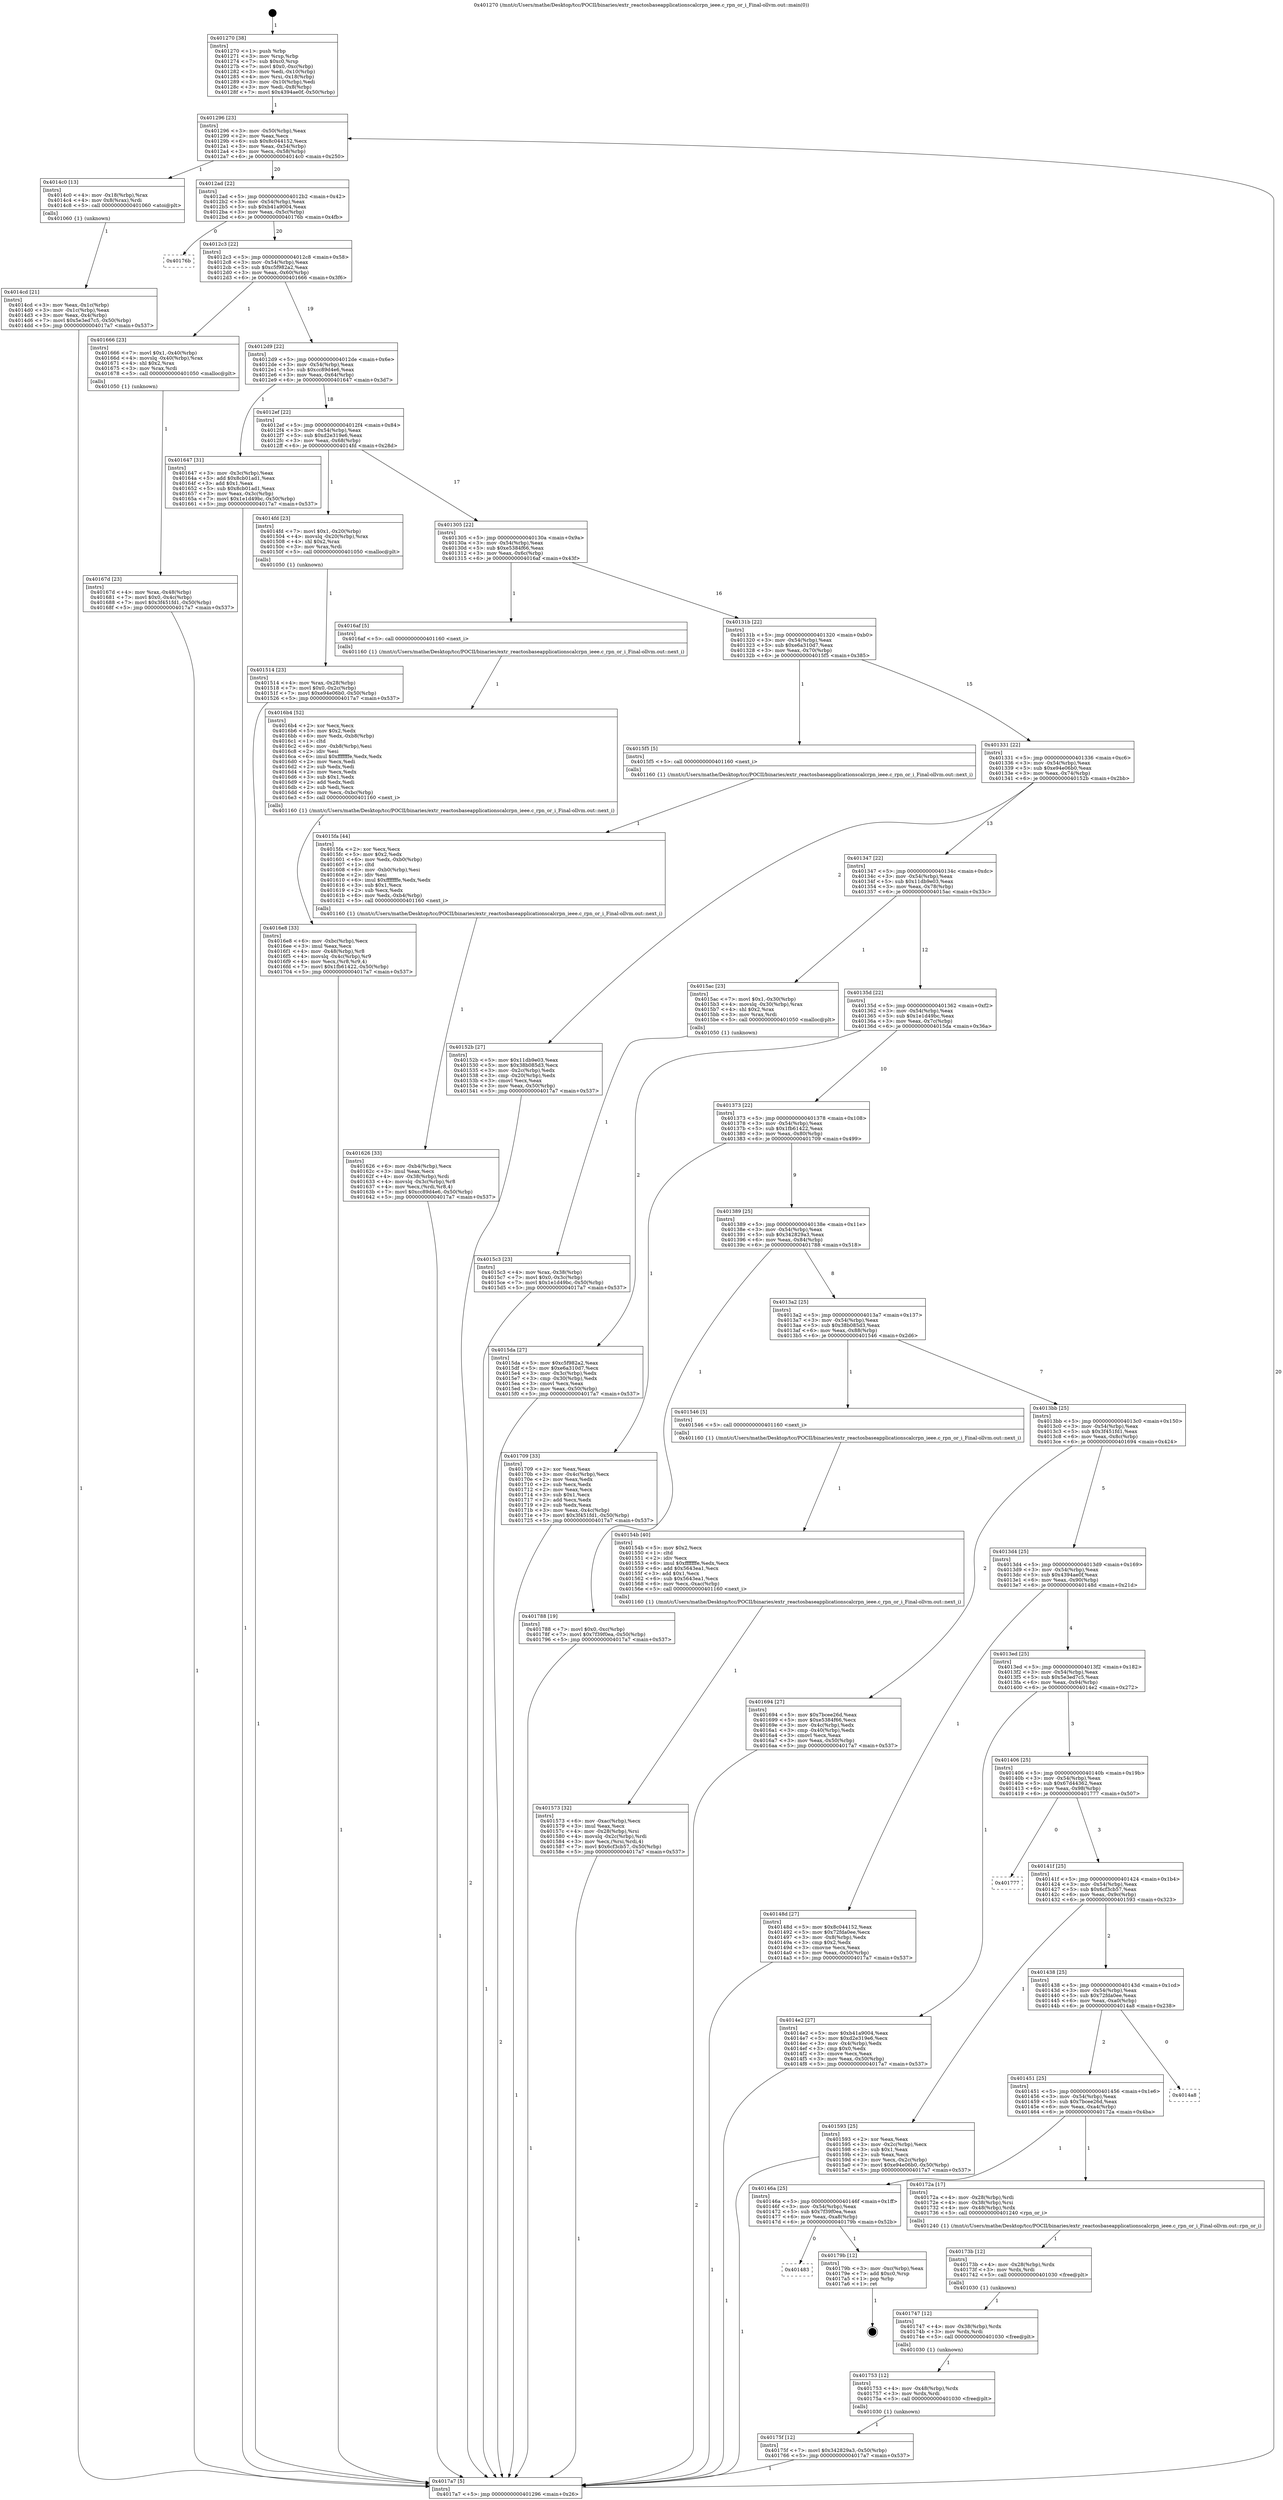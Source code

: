 digraph "0x401270" {
  label = "0x401270 (/mnt/c/Users/mathe/Desktop/tcc/POCII/binaries/extr_reactosbaseapplicationscalcrpn_ieee.c_rpn_or_i_Final-ollvm.out::main(0))"
  labelloc = "t"
  node[shape=record]

  Entry [label="",width=0.3,height=0.3,shape=circle,fillcolor=black,style=filled]
  "0x401296" [label="{
     0x401296 [23]\l
     | [instrs]\l
     &nbsp;&nbsp;0x401296 \<+3\>: mov -0x50(%rbp),%eax\l
     &nbsp;&nbsp;0x401299 \<+2\>: mov %eax,%ecx\l
     &nbsp;&nbsp;0x40129b \<+6\>: sub $0x8c044152,%ecx\l
     &nbsp;&nbsp;0x4012a1 \<+3\>: mov %eax,-0x54(%rbp)\l
     &nbsp;&nbsp;0x4012a4 \<+3\>: mov %ecx,-0x58(%rbp)\l
     &nbsp;&nbsp;0x4012a7 \<+6\>: je 00000000004014c0 \<main+0x250\>\l
  }"]
  "0x4014c0" [label="{
     0x4014c0 [13]\l
     | [instrs]\l
     &nbsp;&nbsp;0x4014c0 \<+4\>: mov -0x18(%rbp),%rax\l
     &nbsp;&nbsp;0x4014c4 \<+4\>: mov 0x8(%rax),%rdi\l
     &nbsp;&nbsp;0x4014c8 \<+5\>: call 0000000000401060 \<atoi@plt\>\l
     | [calls]\l
     &nbsp;&nbsp;0x401060 \{1\} (unknown)\l
  }"]
  "0x4012ad" [label="{
     0x4012ad [22]\l
     | [instrs]\l
     &nbsp;&nbsp;0x4012ad \<+5\>: jmp 00000000004012b2 \<main+0x42\>\l
     &nbsp;&nbsp;0x4012b2 \<+3\>: mov -0x54(%rbp),%eax\l
     &nbsp;&nbsp;0x4012b5 \<+5\>: sub $0xb41a9004,%eax\l
     &nbsp;&nbsp;0x4012ba \<+3\>: mov %eax,-0x5c(%rbp)\l
     &nbsp;&nbsp;0x4012bd \<+6\>: je 000000000040176b \<main+0x4fb\>\l
  }"]
  Exit [label="",width=0.3,height=0.3,shape=circle,fillcolor=black,style=filled,peripheries=2]
  "0x40176b" [label="{
     0x40176b\l
  }", style=dashed]
  "0x4012c3" [label="{
     0x4012c3 [22]\l
     | [instrs]\l
     &nbsp;&nbsp;0x4012c3 \<+5\>: jmp 00000000004012c8 \<main+0x58\>\l
     &nbsp;&nbsp;0x4012c8 \<+3\>: mov -0x54(%rbp),%eax\l
     &nbsp;&nbsp;0x4012cb \<+5\>: sub $0xc5f982a2,%eax\l
     &nbsp;&nbsp;0x4012d0 \<+3\>: mov %eax,-0x60(%rbp)\l
     &nbsp;&nbsp;0x4012d3 \<+6\>: je 0000000000401666 \<main+0x3f6\>\l
  }"]
  "0x401483" [label="{
     0x401483\l
  }", style=dashed]
  "0x401666" [label="{
     0x401666 [23]\l
     | [instrs]\l
     &nbsp;&nbsp;0x401666 \<+7\>: movl $0x1,-0x40(%rbp)\l
     &nbsp;&nbsp;0x40166d \<+4\>: movslq -0x40(%rbp),%rax\l
     &nbsp;&nbsp;0x401671 \<+4\>: shl $0x2,%rax\l
     &nbsp;&nbsp;0x401675 \<+3\>: mov %rax,%rdi\l
     &nbsp;&nbsp;0x401678 \<+5\>: call 0000000000401050 \<malloc@plt\>\l
     | [calls]\l
     &nbsp;&nbsp;0x401050 \{1\} (unknown)\l
  }"]
  "0x4012d9" [label="{
     0x4012d9 [22]\l
     | [instrs]\l
     &nbsp;&nbsp;0x4012d9 \<+5\>: jmp 00000000004012de \<main+0x6e\>\l
     &nbsp;&nbsp;0x4012de \<+3\>: mov -0x54(%rbp),%eax\l
     &nbsp;&nbsp;0x4012e1 \<+5\>: sub $0xcc89d4e6,%eax\l
     &nbsp;&nbsp;0x4012e6 \<+3\>: mov %eax,-0x64(%rbp)\l
     &nbsp;&nbsp;0x4012e9 \<+6\>: je 0000000000401647 \<main+0x3d7\>\l
  }"]
  "0x40179b" [label="{
     0x40179b [12]\l
     | [instrs]\l
     &nbsp;&nbsp;0x40179b \<+3\>: mov -0xc(%rbp),%eax\l
     &nbsp;&nbsp;0x40179e \<+7\>: add $0xc0,%rsp\l
     &nbsp;&nbsp;0x4017a5 \<+1\>: pop %rbp\l
     &nbsp;&nbsp;0x4017a6 \<+1\>: ret\l
  }"]
  "0x401647" [label="{
     0x401647 [31]\l
     | [instrs]\l
     &nbsp;&nbsp;0x401647 \<+3\>: mov -0x3c(%rbp),%eax\l
     &nbsp;&nbsp;0x40164a \<+5\>: add $0x8cb01ad1,%eax\l
     &nbsp;&nbsp;0x40164f \<+3\>: add $0x1,%eax\l
     &nbsp;&nbsp;0x401652 \<+5\>: sub $0x8cb01ad1,%eax\l
     &nbsp;&nbsp;0x401657 \<+3\>: mov %eax,-0x3c(%rbp)\l
     &nbsp;&nbsp;0x40165a \<+7\>: movl $0x1e1d49bc,-0x50(%rbp)\l
     &nbsp;&nbsp;0x401661 \<+5\>: jmp 00000000004017a7 \<main+0x537\>\l
  }"]
  "0x4012ef" [label="{
     0x4012ef [22]\l
     | [instrs]\l
     &nbsp;&nbsp;0x4012ef \<+5\>: jmp 00000000004012f4 \<main+0x84\>\l
     &nbsp;&nbsp;0x4012f4 \<+3\>: mov -0x54(%rbp),%eax\l
     &nbsp;&nbsp;0x4012f7 \<+5\>: sub $0xd2e319e6,%eax\l
     &nbsp;&nbsp;0x4012fc \<+3\>: mov %eax,-0x68(%rbp)\l
     &nbsp;&nbsp;0x4012ff \<+6\>: je 00000000004014fd \<main+0x28d\>\l
  }"]
  "0x40175f" [label="{
     0x40175f [12]\l
     | [instrs]\l
     &nbsp;&nbsp;0x40175f \<+7\>: movl $0x342829a3,-0x50(%rbp)\l
     &nbsp;&nbsp;0x401766 \<+5\>: jmp 00000000004017a7 \<main+0x537\>\l
  }"]
  "0x4014fd" [label="{
     0x4014fd [23]\l
     | [instrs]\l
     &nbsp;&nbsp;0x4014fd \<+7\>: movl $0x1,-0x20(%rbp)\l
     &nbsp;&nbsp;0x401504 \<+4\>: movslq -0x20(%rbp),%rax\l
     &nbsp;&nbsp;0x401508 \<+4\>: shl $0x2,%rax\l
     &nbsp;&nbsp;0x40150c \<+3\>: mov %rax,%rdi\l
     &nbsp;&nbsp;0x40150f \<+5\>: call 0000000000401050 \<malloc@plt\>\l
     | [calls]\l
     &nbsp;&nbsp;0x401050 \{1\} (unknown)\l
  }"]
  "0x401305" [label="{
     0x401305 [22]\l
     | [instrs]\l
     &nbsp;&nbsp;0x401305 \<+5\>: jmp 000000000040130a \<main+0x9a\>\l
     &nbsp;&nbsp;0x40130a \<+3\>: mov -0x54(%rbp),%eax\l
     &nbsp;&nbsp;0x40130d \<+5\>: sub $0xe5384f66,%eax\l
     &nbsp;&nbsp;0x401312 \<+3\>: mov %eax,-0x6c(%rbp)\l
     &nbsp;&nbsp;0x401315 \<+6\>: je 00000000004016af \<main+0x43f\>\l
  }"]
  "0x401753" [label="{
     0x401753 [12]\l
     | [instrs]\l
     &nbsp;&nbsp;0x401753 \<+4\>: mov -0x48(%rbp),%rdx\l
     &nbsp;&nbsp;0x401757 \<+3\>: mov %rdx,%rdi\l
     &nbsp;&nbsp;0x40175a \<+5\>: call 0000000000401030 \<free@plt\>\l
     | [calls]\l
     &nbsp;&nbsp;0x401030 \{1\} (unknown)\l
  }"]
  "0x4016af" [label="{
     0x4016af [5]\l
     | [instrs]\l
     &nbsp;&nbsp;0x4016af \<+5\>: call 0000000000401160 \<next_i\>\l
     | [calls]\l
     &nbsp;&nbsp;0x401160 \{1\} (/mnt/c/Users/mathe/Desktop/tcc/POCII/binaries/extr_reactosbaseapplicationscalcrpn_ieee.c_rpn_or_i_Final-ollvm.out::next_i)\l
  }"]
  "0x40131b" [label="{
     0x40131b [22]\l
     | [instrs]\l
     &nbsp;&nbsp;0x40131b \<+5\>: jmp 0000000000401320 \<main+0xb0\>\l
     &nbsp;&nbsp;0x401320 \<+3\>: mov -0x54(%rbp),%eax\l
     &nbsp;&nbsp;0x401323 \<+5\>: sub $0xe6a310d7,%eax\l
     &nbsp;&nbsp;0x401328 \<+3\>: mov %eax,-0x70(%rbp)\l
     &nbsp;&nbsp;0x40132b \<+6\>: je 00000000004015f5 \<main+0x385\>\l
  }"]
  "0x401747" [label="{
     0x401747 [12]\l
     | [instrs]\l
     &nbsp;&nbsp;0x401747 \<+4\>: mov -0x38(%rbp),%rdx\l
     &nbsp;&nbsp;0x40174b \<+3\>: mov %rdx,%rdi\l
     &nbsp;&nbsp;0x40174e \<+5\>: call 0000000000401030 \<free@plt\>\l
     | [calls]\l
     &nbsp;&nbsp;0x401030 \{1\} (unknown)\l
  }"]
  "0x4015f5" [label="{
     0x4015f5 [5]\l
     | [instrs]\l
     &nbsp;&nbsp;0x4015f5 \<+5\>: call 0000000000401160 \<next_i\>\l
     | [calls]\l
     &nbsp;&nbsp;0x401160 \{1\} (/mnt/c/Users/mathe/Desktop/tcc/POCII/binaries/extr_reactosbaseapplicationscalcrpn_ieee.c_rpn_or_i_Final-ollvm.out::next_i)\l
  }"]
  "0x401331" [label="{
     0x401331 [22]\l
     | [instrs]\l
     &nbsp;&nbsp;0x401331 \<+5\>: jmp 0000000000401336 \<main+0xc6\>\l
     &nbsp;&nbsp;0x401336 \<+3\>: mov -0x54(%rbp),%eax\l
     &nbsp;&nbsp;0x401339 \<+5\>: sub $0xe94e06b0,%eax\l
     &nbsp;&nbsp;0x40133e \<+3\>: mov %eax,-0x74(%rbp)\l
     &nbsp;&nbsp;0x401341 \<+6\>: je 000000000040152b \<main+0x2bb\>\l
  }"]
  "0x40173b" [label="{
     0x40173b [12]\l
     | [instrs]\l
     &nbsp;&nbsp;0x40173b \<+4\>: mov -0x28(%rbp),%rdx\l
     &nbsp;&nbsp;0x40173f \<+3\>: mov %rdx,%rdi\l
     &nbsp;&nbsp;0x401742 \<+5\>: call 0000000000401030 \<free@plt\>\l
     | [calls]\l
     &nbsp;&nbsp;0x401030 \{1\} (unknown)\l
  }"]
  "0x40152b" [label="{
     0x40152b [27]\l
     | [instrs]\l
     &nbsp;&nbsp;0x40152b \<+5\>: mov $0x11db9e03,%eax\l
     &nbsp;&nbsp;0x401530 \<+5\>: mov $0x38b085d3,%ecx\l
     &nbsp;&nbsp;0x401535 \<+3\>: mov -0x2c(%rbp),%edx\l
     &nbsp;&nbsp;0x401538 \<+3\>: cmp -0x20(%rbp),%edx\l
     &nbsp;&nbsp;0x40153b \<+3\>: cmovl %ecx,%eax\l
     &nbsp;&nbsp;0x40153e \<+3\>: mov %eax,-0x50(%rbp)\l
     &nbsp;&nbsp;0x401541 \<+5\>: jmp 00000000004017a7 \<main+0x537\>\l
  }"]
  "0x401347" [label="{
     0x401347 [22]\l
     | [instrs]\l
     &nbsp;&nbsp;0x401347 \<+5\>: jmp 000000000040134c \<main+0xdc\>\l
     &nbsp;&nbsp;0x40134c \<+3\>: mov -0x54(%rbp),%eax\l
     &nbsp;&nbsp;0x40134f \<+5\>: sub $0x11db9e03,%eax\l
     &nbsp;&nbsp;0x401354 \<+3\>: mov %eax,-0x78(%rbp)\l
     &nbsp;&nbsp;0x401357 \<+6\>: je 00000000004015ac \<main+0x33c\>\l
  }"]
  "0x40146a" [label="{
     0x40146a [25]\l
     | [instrs]\l
     &nbsp;&nbsp;0x40146a \<+5\>: jmp 000000000040146f \<main+0x1ff\>\l
     &nbsp;&nbsp;0x40146f \<+3\>: mov -0x54(%rbp),%eax\l
     &nbsp;&nbsp;0x401472 \<+5\>: sub $0x7f39f0ea,%eax\l
     &nbsp;&nbsp;0x401477 \<+6\>: mov %eax,-0xa8(%rbp)\l
     &nbsp;&nbsp;0x40147d \<+6\>: je 000000000040179b \<main+0x52b\>\l
  }"]
  "0x4015ac" [label="{
     0x4015ac [23]\l
     | [instrs]\l
     &nbsp;&nbsp;0x4015ac \<+7\>: movl $0x1,-0x30(%rbp)\l
     &nbsp;&nbsp;0x4015b3 \<+4\>: movslq -0x30(%rbp),%rax\l
     &nbsp;&nbsp;0x4015b7 \<+4\>: shl $0x2,%rax\l
     &nbsp;&nbsp;0x4015bb \<+3\>: mov %rax,%rdi\l
     &nbsp;&nbsp;0x4015be \<+5\>: call 0000000000401050 \<malloc@plt\>\l
     | [calls]\l
     &nbsp;&nbsp;0x401050 \{1\} (unknown)\l
  }"]
  "0x40135d" [label="{
     0x40135d [22]\l
     | [instrs]\l
     &nbsp;&nbsp;0x40135d \<+5\>: jmp 0000000000401362 \<main+0xf2\>\l
     &nbsp;&nbsp;0x401362 \<+3\>: mov -0x54(%rbp),%eax\l
     &nbsp;&nbsp;0x401365 \<+5\>: sub $0x1e1d49bc,%eax\l
     &nbsp;&nbsp;0x40136a \<+3\>: mov %eax,-0x7c(%rbp)\l
     &nbsp;&nbsp;0x40136d \<+6\>: je 00000000004015da \<main+0x36a\>\l
  }"]
  "0x40172a" [label="{
     0x40172a [17]\l
     | [instrs]\l
     &nbsp;&nbsp;0x40172a \<+4\>: mov -0x28(%rbp),%rdi\l
     &nbsp;&nbsp;0x40172e \<+4\>: mov -0x38(%rbp),%rsi\l
     &nbsp;&nbsp;0x401732 \<+4\>: mov -0x48(%rbp),%rdx\l
     &nbsp;&nbsp;0x401736 \<+5\>: call 0000000000401240 \<rpn_or_i\>\l
     | [calls]\l
     &nbsp;&nbsp;0x401240 \{1\} (/mnt/c/Users/mathe/Desktop/tcc/POCII/binaries/extr_reactosbaseapplicationscalcrpn_ieee.c_rpn_or_i_Final-ollvm.out::rpn_or_i)\l
  }"]
  "0x4015da" [label="{
     0x4015da [27]\l
     | [instrs]\l
     &nbsp;&nbsp;0x4015da \<+5\>: mov $0xc5f982a2,%eax\l
     &nbsp;&nbsp;0x4015df \<+5\>: mov $0xe6a310d7,%ecx\l
     &nbsp;&nbsp;0x4015e4 \<+3\>: mov -0x3c(%rbp),%edx\l
     &nbsp;&nbsp;0x4015e7 \<+3\>: cmp -0x30(%rbp),%edx\l
     &nbsp;&nbsp;0x4015ea \<+3\>: cmovl %ecx,%eax\l
     &nbsp;&nbsp;0x4015ed \<+3\>: mov %eax,-0x50(%rbp)\l
     &nbsp;&nbsp;0x4015f0 \<+5\>: jmp 00000000004017a7 \<main+0x537\>\l
  }"]
  "0x401373" [label="{
     0x401373 [22]\l
     | [instrs]\l
     &nbsp;&nbsp;0x401373 \<+5\>: jmp 0000000000401378 \<main+0x108\>\l
     &nbsp;&nbsp;0x401378 \<+3\>: mov -0x54(%rbp),%eax\l
     &nbsp;&nbsp;0x40137b \<+5\>: sub $0x1fb61422,%eax\l
     &nbsp;&nbsp;0x401380 \<+3\>: mov %eax,-0x80(%rbp)\l
     &nbsp;&nbsp;0x401383 \<+6\>: je 0000000000401709 \<main+0x499\>\l
  }"]
  "0x401451" [label="{
     0x401451 [25]\l
     | [instrs]\l
     &nbsp;&nbsp;0x401451 \<+5\>: jmp 0000000000401456 \<main+0x1e6\>\l
     &nbsp;&nbsp;0x401456 \<+3\>: mov -0x54(%rbp),%eax\l
     &nbsp;&nbsp;0x401459 \<+5\>: sub $0x7bcee26d,%eax\l
     &nbsp;&nbsp;0x40145e \<+6\>: mov %eax,-0xa4(%rbp)\l
     &nbsp;&nbsp;0x401464 \<+6\>: je 000000000040172a \<main+0x4ba\>\l
  }"]
  "0x401709" [label="{
     0x401709 [33]\l
     | [instrs]\l
     &nbsp;&nbsp;0x401709 \<+2\>: xor %eax,%eax\l
     &nbsp;&nbsp;0x40170b \<+3\>: mov -0x4c(%rbp),%ecx\l
     &nbsp;&nbsp;0x40170e \<+2\>: mov %eax,%edx\l
     &nbsp;&nbsp;0x401710 \<+2\>: sub %ecx,%edx\l
     &nbsp;&nbsp;0x401712 \<+2\>: mov %eax,%ecx\l
     &nbsp;&nbsp;0x401714 \<+3\>: sub $0x1,%ecx\l
     &nbsp;&nbsp;0x401717 \<+2\>: add %ecx,%edx\l
     &nbsp;&nbsp;0x401719 \<+2\>: sub %edx,%eax\l
     &nbsp;&nbsp;0x40171b \<+3\>: mov %eax,-0x4c(%rbp)\l
     &nbsp;&nbsp;0x40171e \<+7\>: movl $0x3f451fd1,-0x50(%rbp)\l
     &nbsp;&nbsp;0x401725 \<+5\>: jmp 00000000004017a7 \<main+0x537\>\l
  }"]
  "0x401389" [label="{
     0x401389 [25]\l
     | [instrs]\l
     &nbsp;&nbsp;0x401389 \<+5\>: jmp 000000000040138e \<main+0x11e\>\l
     &nbsp;&nbsp;0x40138e \<+3\>: mov -0x54(%rbp),%eax\l
     &nbsp;&nbsp;0x401391 \<+5\>: sub $0x342829a3,%eax\l
     &nbsp;&nbsp;0x401396 \<+6\>: mov %eax,-0x84(%rbp)\l
     &nbsp;&nbsp;0x40139c \<+6\>: je 0000000000401788 \<main+0x518\>\l
  }"]
  "0x4014a8" [label="{
     0x4014a8\l
  }", style=dashed]
  "0x401788" [label="{
     0x401788 [19]\l
     | [instrs]\l
     &nbsp;&nbsp;0x401788 \<+7\>: movl $0x0,-0xc(%rbp)\l
     &nbsp;&nbsp;0x40178f \<+7\>: movl $0x7f39f0ea,-0x50(%rbp)\l
     &nbsp;&nbsp;0x401796 \<+5\>: jmp 00000000004017a7 \<main+0x537\>\l
  }"]
  "0x4013a2" [label="{
     0x4013a2 [25]\l
     | [instrs]\l
     &nbsp;&nbsp;0x4013a2 \<+5\>: jmp 00000000004013a7 \<main+0x137\>\l
     &nbsp;&nbsp;0x4013a7 \<+3\>: mov -0x54(%rbp),%eax\l
     &nbsp;&nbsp;0x4013aa \<+5\>: sub $0x38b085d3,%eax\l
     &nbsp;&nbsp;0x4013af \<+6\>: mov %eax,-0x88(%rbp)\l
     &nbsp;&nbsp;0x4013b5 \<+6\>: je 0000000000401546 \<main+0x2d6\>\l
  }"]
  "0x4016e8" [label="{
     0x4016e8 [33]\l
     | [instrs]\l
     &nbsp;&nbsp;0x4016e8 \<+6\>: mov -0xbc(%rbp),%ecx\l
     &nbsp;&nbsp;0x4016ee \<+3\>: imul %eax,%ecx\l
     &nbsp;&nbsp;0x4016f1 \<+4\>: mov -0x48(%rbp),%r8\l
     &nbsp;&nbsp;0x4016f5 \<+4\>: movslq -0x4c(%rbp),%r9\l
     &nbsp;&nbsp;0x4016f9 \<+4\>: mov %ecx,(%r8,%r9,4)\l
     &nbsp;&nbsp;0x4016fd \<+7\>: movl $0x1fb61422,-0x50(%rbp)\l
     &nbsp;&nbsp;0x401704 \<+5\>: jmp 00000000004017a7 \<main+0x537\>\l
  }"]
  "0x401546" [label="{
     0x401546 [5]\l
     | [instrs]\l
     &nbsp;&nbsp;0x401546 \<+5\>: call 0000000000401160 \<next_i\>\l
     | [calls]\l
     &nbsp;&nbsp;0x401160 \{1\} (/mnt/c/Users/mathe/Desktop/tcc/POCII/binaries/extr_reactosbaseapplicationscalcrpn_ieee.c_rpn_or_i_Final-ollvm.out::next_i)\l
  }"]
  "0x4013bb" [label="{
     0x4013bb [25]\l
     | [instrs]\l
     &nbsp;&nbsp;0x4013bb \<+5\>: jmp 00000000004013c0 \<main+0x150\>\l
     &nbsp;&nbsp;0x4013c0 \<+3\>: mov -0x54(%rbp),%eax\l
     &nbsp;&nbsp;0x4013c3 \<+5\>: sub $0x3f451fd1,%eax\l
     &nbsp;&nbsp;0x4013c8 \<+6\>: mov %eax,-0x8c(%rbp)\l
     &nbsp;&nbsp;0x4013ce \<+6\>: je 0000000000401694 \<main+0x424\>\l
  }"]
  "0x4016b4" [label="{
     0x4016b4 [52]\l
     | [instrs]\l
     &nbsp;&nbsp;0x4016b4 \<+2\>: xor %ecx,%ecx\l
     &nbsp;&nbsp;0x4016b6 \<+5\>: mov $0x2,%edx\l
     &nbsp;&nbsp;0x4016bb \<+6\>: mov %edx,-0xb8(%rbp)\l
     &nbsp;&nbsp;0x4016c1 \<+1\>: cltd\l
     &nbsp;&nbsp;0x4016c2 \<+6\>: mov -0xb8(%rbp),%esi\l
     &nbsp;&nbsp;0x4016c8 \<+2\>: idiv %esi\l
     &nbsp;&nbsp;0x4016ca \<+6\>: imul $0xfffffffe,%edx,%edx\l
     &nbsp;&nbsp;0x4016d0 \<+2\>: mov %ecx,%edi\l
     &nbsp;&nbsp;0x4016d2 \<+2\>: sub %edx,%edi\l
     &nbsp;&nbsp;0x4016d4 \<+2\>: mov %ecx,%edx\l
     &nbsp;&nbsp;0x4016d6 \<+3\>: sub $0x1,%edx\l
     &nbsp;&nbsp;0x4016d9 \<+2\>: add %edx,%edi\l
     &nbsp;&nbsp;0x4016db \<+2\>: sub %edi,%ecx\l
     &nbsp;&nbsp;0x4016dd \<+6\>: mov %ecx,-0xbc(%rbp)\l
     &nbsp;&nbsp;0x4016e3 \<+5\>: call 0000000000401160 \<next_i\>\l
     | [calls]\l
     &nbsp;&nbsp;0x401160 \{1\} (/mnt/c/Users/mathe/Desktop/tcc/POCII/binaries/extr_reactosbaseapplicationscalcrpn_ieee.c_rpn_or_i_Final-ollvm.out::next_i)\l
  }"]
  "0x401694" [label="{
     0x401694 [27]\l
     | [instrs]\l
     &nbsp;&nbsp;0x401694 \<+5\>: mov $0x7bcee26d,%eax\l
     &nbsp;&nbsp;0x401699 \<+5\>: mov $0xe5384f66,%ecx\l
     &nbsp;&nbsp;0x40169e \<+3\>: mov -0x4c(%rbp),%edx\l
     &nbsp;&nbsp;0x4016a1 \<+3\>: cmp -0x40(%rbp),%edx\l
     &nbsp;&nbsp;0x4016a4 \<+3\>: cmovl %ecx,%eax\l
     &nbsp;&nbsp;0x4016a7 \<+3\>: mov %eax,-0x50(%rbp)\l
     &nbsp;&nbsp;0x4016aa \<+5\>: jmp 00000000004017a7 \<main+0x537\>\l
  }"]
  "0x4013d4" [label="{
     0x4013d4 [25]\l
     | [instrs]\l
     &nbsp;&nbsp;0x4013d4 \<+5\>: jmp 00000000004013d9 \<main+0x169\>\l
     &nbsp;&nbsp;0x4013d9 \<+3\>: mov -0x54(%rbp),%eax\l
     &nbsp;&nbsp;0x4013dc \<+5\>: sub $0x4394ae0f,%eax\l
     &nbsp;&nbsp;0x4013e1 \<+6\>: mov %eax,-0x90(%rbp)\l
     &nbsp;&nbsp;0x4013e7 \<+6\>: je 000000000040148d \<main+0x21d\>\l
  }"]
  "0x40167d" [label="{
     0x40167d [23]\l
     | [instrs]\l
     &nbsp;&nbsp;0x40167d \<+4\>: mov %rax,-0x48(%rbp)\l
     &nbsp;&nbsp;0x401681 \<+7\>: movl $0x0,-0x4c(%rbp)\l
     &nbsp;&nbsp;0x401688 \<+7\>: movl $0x3f451fd1,-0x50(%rbp)\l
     &nbsp;&nbsp;0x40168f \<+5\>: jmp 00000000004017a7 \<main+0x537\>\l
  }"]
  "0x40148d" [label="{
     0x40148d [27]\l
     | [instrs]\l
     &nbsp;&nbsp;0x40148d \<+5\>: mov $0x8c044152,%eax\l
     &nbsp;&nbsp;0x401492 \<+5\>: mov $0x72fda0ee,%ecx\l
     &nbsp;&nbsp;0x401497 \<+3\>: mov -0x8(%rbp),%edx\l
     &nbsp;&nbsp;0x40149a \<+3\>: cmp $0x2,%edx\l
     &nbsp;&nbsp;0x40149d \<+3\>: cmovne %ecx,%eax\l
     &nbsp;&nbsp;0x4014a0 \<+3\>: mov %eax,-0x50(%rbp)\l
     &nbsp;&nbsp;0x4014a3 \<+5\>: jmp 00000000004017a7 \<main+0x537\>\l
  }"]
  "0x4013ed" [label="{
     0x4013ed [25]\l
     | [instrs]\l
     &nbsp;&nbsp;0x4013ed \<+5\>: jmp 00000000004013f2 \<main+0x182\>\l
     &nbsp;&nbsp;0x4013f2 \<+3\>: mov -0x54(%rbp),%eax\l
     &nbsp;&nbsp;0x4013f5 \<+5\>: sub $0x5e3ed7c5,%eax\l
     &nbsp;&nbsp;0x4013fa \<+6\>: mov %eax,-0x94(%rbp)\l
     &nbsp;&nbsp;0x401400 \<+6\>: je 00000000004014e2 \<main+0x272\>\l
  }"]
  "0x4017a7" [label="{
     0x4017a7 [5]\l
     | [instrs]\l
     &nbsp;&nbsp;0x4017a7 \<+5\>: jmp 0000000000401296 \<main+0x26\>\l
  }"]
  "0x401270" [label="{
     0x401270 [38]\l
     | [instrs]\l
     &nbsp;&nbsp;0x401270 \<+1\>: push %rbp\l
     &nbsp;&nbsp;0x401271 \<+3\>: mov %rsp,%rbp\l
     &nbsp;&nbsp;0x401274 \<+7\>: sub $0xc0,%rsp\l
     &nbsp;&nbsp;0x40127b \<+7\>: movl $0x0,-0xc(%rbp)\l
     &nbsp;&nbsp;0x401282 \<+3\>: mov %edi,-0x10(%rbp)\l
     &nbsp;&nbsp;0x401285 \<+4\>: mov %rsi,-0x18(%rbp)\l
     &nbsp;&nbsp;0x401289 \<+3\>: mov -0x10(%rbp),%edi\l
     &nbsp;&nbsp;0x40128c \<+3\>: mov %edi,-0x8(%rbp)\l
     &nbsp;&nbsp;0x40128f \<+7\>: movl $0x4394ae0f,-0x50(%rbp)\l
  }"]
  "0x4014cd" [label="{
     0x4014cd [21]\l
     | [instrs]\l
     &nbsp;&nbsp;0x4014cd \<+3\>: mov %eax,-0x1c(%rbp)\l
     &nbsp;&nbsp;0x4014d0 \<+3\>: mov -0x1c(%rbp),%eax\l
     &nbsp;&nbsp;0x4014d3 \<+3\>: mov %eax,-0x4(%rbp)\l
     &nbsp;&nbsp;0x4014d6 \<+7\>: movl $0x5e3ed7c5,-0x50(%rbp)\l
     &nbsp;&nbsp;0x4014dd \<+5\>: jmp 00000000004017a7 \<main+0x537\>\l
  }"]
  "0x401626" [label="{
     0x401626 [33]\l
     | [instrs]\l
     &nbsp;&nbsp;0x401626 \<+6\>: mov -0xb4(%rbp),%ecx\l
     &nbsp;&nbsp;0x40162c \<+3\>: imul %eax,%ecx\l
     &nbsp;&nbsp;0x40162f \<+4\>: mov -0x38(%rbp),%rdi\l
     &nbsp;&nbsp;0x401633 \<+4\>: movslq -0x3c(%rbp),%r8\l
     &nbsp;&nbsp;0x401637 \<+4\>: mov %ecx,(%rdi,%r8,4)\l
     &nbsp;&nbsp;0x40163b \<+7\>: movl $0xcc89d4e6,-0x50(%rbp)\l
     &nbsp;&nbsp;0x401642 \<+5\>: jmp 00000000004017a7 \<main+0x537\>\l
  }"]
  "0x4014e2" [label="{
     0x4014e2 [27]\l
     | [instrs]\l
     &nbsp;&nbsp;0x4014e2 \<+5\>: mov $0xb41a9004,%eax\l
     &nbsp;&nbsp;0x4014e7 \<+5\>: mov $0xd2e319e6,%ecx\l
     &nbsp;&nbsp;0x4014ec \<+3\>: mov -0x4(%rbp),%edx\l
     &nbsp;&nbsp;0x4014ef \<+3\>: cmp $0x0,%edx\l
     &nbsp;&nbsp;0x4014f2 \<+3\>: cmove %ecx,%eax\l
     &nbsp;&nbsp;0x4014f5 \<+3\>: mov %eax,-0x50(%rbp)\l
     &nbsp;&nbsp;0x4014f8 \<+5\>: jmp 00000000004017a7 \<main+0x537\>\l
  }"]
  "0x401406" [label="{
     0x401406 [25]\l
     | [instrs]\l
     &nbsp;&nbsp;0x401406 \<+5\>: jmp 000000000040140b \<main+0x19b\>\l
     &nbsp;&nbsp;0x40140b \<+3\>: mov -0x54(%rbp),%eax\l
     &nbsp;&nbsp;0x40140e \<+5\>: sub $0x67d44362,%eax\l
     &nbsp;&nbsp;0x401413 \<+6\>: mov %eax,-0x98(%rbp)\l
     &nbsp;&nbsp;0x401419 \<+6\>: je 0000000000401777 \<main+0x507\>\l
  }"]
  "0x401514" [label="{
     0x401514 [23]\l
     | [instrs]\l
     &nbsp;&nbsp;0x401514 \<+4\>: mov %rax,-0x28(%rbp)\l
     &nbsp;&nbsp;0x401518 \<+7\>: movl $0x0,-0x2c(%rbp)\l
     &nbsp;&nbsp;0x40151f \<+7\>: movl $0xe94e06b0,-0x50(%rbp)\l
     &nbsp;&nbsp;0x401526 \<+5\>: jmp 00000000004017a7 \<main+0x537\>\l
  }"]
  "0x40154b" [label="{
     0x40154b [40]\l
     | [instrs]\l
     &nbsp;&nbsp;0x40154b \<+5\>: mov $0x2,%ecx\l
     &nbsp;&nbsp;0x401550 \<+1\>: cltd\l
     &nbsp;&nbsp;0x401551 \<+2\>: idiv %ecx\l
     &nbsp;&nbsp;0x401553 \<+6\>: imul $0xfffffffe,%edx,%ecx\l
     &nbsp;&nbsp;0x401559 \<+6\>: add $0x5643ea1,%ecx\l
     &nbsp;&nbsp;0x40155f \<+3\>: add $0x1,%ecx\l
     &nbsp;&nbsp;0x401562 \<+6\>: sub $0x5643ea1,%ecx\l
     &nbsp;&nbsp;0x401568 \<+6\>: mov %ecx,-0xac(%rbp)\l
     &nbsp;&nbsp;0x40156e \<+5\>: call 0000000000401160 \<next_i\>\l
     | [calls]\l
     &nbsp;&nbsp;0x401160 \{1\} (/mnt/c/Users/mathe/Desktop/tcc/POCII/binaries/extr_reactosbaseapplicationscalcrpn_ieee.c_rpn_or_i_Final-ollvm.out::next_i)\l
  }"]
  "0x401573" [label="{
     0x401573 [32]\l
     | [instrs]\l
     &nbsp;&nbsp;0x401573 \<+6\>: mov -0xac(%rbp),%ecx\l
     &nbsp;&nbsp;0x401579 \<+3\>: imul %eax,%ecx\l
     &nbsp;&nbsp;0x40157c \<+4\>: mov -0x28(%rbp),%rsi\l
     &nbsp;&nbsp;0x401580 \<+4\>: movslq -0x2c(%rbp),%rdi\l
     &nbsp;&nbsp;0x401584 \<+3\>: mov %ecx,(%rsi,%rdi,4)\l
     &nbsp;&nbsp;0x401587 \<+7\>: movl $0x6cf3cb57,-0x50(%rbp)\l
     &nbsp;&nbsp;0x40158e \<+5\>: jmp 00000000004017a7 \<main+0x537\>\l
  }"]
  "0x4015fa" [label="{
     0x4015fa [44]\l
     | [instrs]\l
     &nbsp;&nbsp;0x4015fa \<+2\>: xor %ecx,%ecx\l
     &nbsp;&nbsp;0x4015fc \<+5\>: mov $0x2,%edx\l
     &nbsp;&nbsp;0x401601 \<+6\>: mov %edx,-0xb0(%rbp)\l
     &nbsp;&nbsp;0x401607 \<+1\>: cltd\l
     &nbsp;&nbsp;0x401608 \<+6\>: mov -0xb0(%rbp),%esi\l
     &nbsp;&nbsp;0x40160e \<+2\>: idiv %esi\l
     &nbsp;&nbsp;0x401610 \<+6\>: imul $0xfffffffe,%edx,%edx\l
     &nbsp;&nbsp;0x401616 \<+3\>: sub $0x1,%ecx\l
     &nbsp;&nbsp;0x401619 \<+2\>: sub %ecx,%edx\l
     &nbsp;&nbsp;0x40161b \<+6\>: mov %edx,-0xb4(%rbp)\l
     &nbsp;&nbsp;0x401621 \<+5\>: call 0000000000401160 \<next_i\>\l
     | [calls]\l
     &nbsp;&nbsp;0x401160 \{1\} (/mnt/c/Users/mathe/Desktop/tcc/POCII/binaries/extr_reactosbaseapplicationscalcrpn_ieee.c_rpn_or_i_Final-ollvm.out::next_i)\l
  }"]
  "0x401777" [label="{
     0x401777\l
  }", style=dashed]
  "0x40141f" [label="{
     0x40141f [25]\l
     | [instrs]\l
     &nbsp;&nbsp;0x40141f \<+5\>: jmp 0000000000401424 \<main+0x1b4\>\l
     &nbsp;&nbsp;0x401424 \<+3\>: mov -0x54(%rbp),%eax\l
     &nbsp;&nbsp;0x401427 \<+5\>: sub $0x6cf3cb57,%eax\l
     &nbsp;&nbsp;0x40142c \<+6\>: mov %eax,-0x9c(%rbp)\l
     &nbsp;&nbsp;0x401432 \<+6\>: je 0000000000401593 \<main+0x323\>\l
  }"]
  "0x4015c3" [label="{
     0x4015c3 [23]\l
     | [instrs]\l
     &nbsp;&nbsp;0x4015c3 \<+4\>: mov %rax,-0x38(%rbp)\l
     &nbsp;&nbsp;0x4015c7 \<+7\>: movl $0x0,-0x3c(%rbp)\l
     &nbsp;&nbsp;0x4015ce \<+7\>: movl $0x1e1d49bc,-0x50(%rbp)\l
     &nbsp;&nbsp;0x4015d5 \<+5\>: jmp 00000000004017a7 \<main+0x537\>\l
  }"]
  "0x401593" [label="{
     0x401593 [25]\l
     | [instrs]\l
     &nbsp;&nbsp;0x401593 \<+2\>: xor %eax,%eax\l
     &nbsp;&nbsp;0x401595 \<+3\>: mov -0x2c(%rbp),%ecx\l
     &nbsp;&nbsp;0x401598 \<+3\>: sub $0x1,%eax\l
     &nbsp;&nbsp;0x40159b \<+2\>: sub %eax,%ecx\l
     &nbsp;&nbsp;0x40159d \<+3\>: mov %ecx,-0x2c(%rbp)\l
     &nbsp;&nbsp;0x4015a0 \<+7\>: movl $0xe94e06b0,-0x50(%rbp)\l
     &nbsp;&nbsp;0x4015a7 \<+5\>: jmp 00000000004017a7 \<main+0x537\>\l
  }"]
  "0x401438" [label="{
     0x401438 [25]\l
     | [instrs]\l
     &nbsp;&nbsp;0x401438 \<+5\>: jmp 000000000040143d \<main+0x1cd\>\l
     &nbsp;&nbsp;0x40143d \<+3\>: mov -0x54(%rbp),%eax\l
     &nbsp;&nbsp;0x401440 \<+5\>: sub $0x72fda0ee,%eax\l
     &nbsp;&nbsp;0x401445 \<+6\>: mov %eax,-0xa0(%rbp)\l
     &nbsp;&nbsp;0x40144b \<+6\>: je 00000000004014a8 \<main+0x238\>\l
  }"]
  Entry -> "0x401270" [label=" 1"]
  "0x401296" -> "0x4014c0" [label=" 1"]
  "0x401296" -> "0x4012ad" [label=" 20"]
  "0x40179b" -> Exit [label=" 1"]
  "0x4012ad" -> "0x40176b" [label=" 0"]
  "0x4012ad" -> "0x4012c3" [label=" 20"]
  "0x40146a" -> "0x401483" [label=" 0"]
  "0x4012c3" -> "0x401666" [label=" 1"]
  "0x4012c3" -> "0x4012d9" [label=" 19"]
  "0x40146a" -> "0x40179b" [label=" 1"]
  "0x4012d9" -> "0x401647" [label=" 1"]
  "0x4012d9" -> "0x4012ef" [label=" 18"]
  "0x401788" -> "0x4017a7" [label=" 1"]
  "0x4012ef" -> "0x4014fd" [label=" 1"]
  "0x4012ef" -> "0x401305" [label=" 17"]
  "0x40175f" -> "0x4017a7" [label=" 1"]
  "0x401305" -> "0x4016af" [label=" 1"]
  "0x401305" -> "0x40131b" [label=" 16"]
  "0x401753" -> "0x40175f" [label=" 1"]
  "0x40131b" -> "0x4015f5" [label=" 1"]
  "0x40131b" -> "0x401331" [label=" 15"]
  "0x401747" -> "0x401753" [label=" 1"]
  "0x401331" -> "0x40152b" [label=" 2"]
  "0x401331" -> "0x401347" [label=" 13"]
  "0x40173b" -> "0x401747" [label=" 1"]
  "0x401347" -> "0x4015ac" [label=" 1"]
  "0x401347" -> "0x40135d" [label=" 12"]
  "0x40172a" -> "0x40173b" [label=" 1"]
  "0x40135d" -> "0x4015da" [label=" 2"]
  "0x40135d" -> "0x401373" [label=" 10"]
  "0x401451" -> "0x40146a" [label=" 1"]
  "0x401373" -> "0x401709" [label=" 1"]
  "0x401373" -> "0x401389" [label=" 9"]
  "0x401451" -> "0x40172a" [label=" 1"]
  "0x401389" -> "0x401788" [label=" 1"]
  "0x401389" -> "0x4013a2" [label=" 8"]
  "0x401438" -> "0x401451" [label=" 2"]
  "0x4013a2" -> "0x401546" [label=" 1"]
  "0x4013a2" -> "0x4013bb" [label=" 7"]
  "0x401438" -> "0x4014a8" [label=" 0"]
  "0x4013bb" -> "0x401694" [label=" 2"]
  "0x4013bb" -> "0x4013d4" [label=" 5"]
  "0x401709" -> "0x4017a7" [label=" 1"]
  "0x4013d4" -> "0x40148d" [label=" 1"]
  "0x4013d4" -> "0x4013ed" [label=" 4"]
  "0x40148d" -> "0x4017a7" [label=" 1"]
  "0x401270" -> "0x401296" [label=" 1"]
  "0x4017a7" -> "0x401296" [label=" 20"]
  "0x4014c0" -> "0x4014cd" [label=" 1"]
  "0x4014cd" -> "0x4017a7" [label=" 1"]
  "0x4016e8" -> "0x4017a7" [label=" 1"]
  "0x4013ed" -> "0x4014e2" [label=" 1"]
  "0x4013ed" -> "0x401406" [label=" 3"]
  "0x4014e2" -> "0x4017a7" [label=" 1"]
  "0x4014fd" -> "0x401514" [label=" 1"]
  "0x401514" -> "0x4017a7" [label=" 1"]
  "0x40152b" -> "0x4017a7" [label=" 2"]
  "0x401546" -> "0x40154b" [label=" 1"]
  "0x40154b" -> "0x401573" [label=" 1"]
  "0x401573" -> "0x4017a7" [label=" 1"]
  "0x4016b4" -> "0x4016e8" [label=" 1"]
  "0x401406" -> "0x401777" [label=" 0"]
  "0x401406" -> "0x40141f" [label=" 3"]
  "0x4016af" -> "0x4016b4" [label=" 1"]
  "0x40141f" -> "0x401593" [label=" 1"]
  "0x40141f" -> "0x401438" [label=" 2"]
  "0x401593" -> "0x4017a7" [label=" 1"]
  "0x4015ac" -> "0x4015c3" [label=" 1"]
  "0x4015c3" -> "0x4017a7" [label=" 1"]
  "0x4015da" -> "0x4017a7" [label=" 2"]
  "0x4015f5" -> "0x4015fa" [label=" 1"]
  "0x4015fa" -> "0x401626" [label=" 1"]
  "0x401626" -> "0x4017a7" [label=" 1"]
  "0x401647" -> "0x4017a7" [label=" 1"]
  "0x401666" -> "0x40167d" [label=" 1"]
  "0x40167d" -> "0x4017a7" [label=" 1"]
  "0x401694" -> "0x4017a7" [label=" 2"]
}
